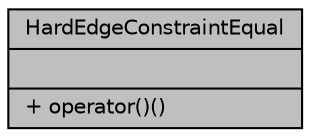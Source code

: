 digraph "HardEdgeConstraintEqual"
{
 // INTERACTIVE_SVG=YES
 // LATEX_PDF_SIZE
  edge [fontname="Helvetica",fontsize="10",labelfontname="Helvetica",labelfontsize="10"];
  node [fontname="Helvetica",fontsize="10",shape=record];
  Node1 [label="{HardEdgeConstraintEqual\n||+ operator()()\l}",height=0.2,width=0.4,color="black", fillcolor="grey75", style="filled", fontcolor="black",tooltip=" "];
}

